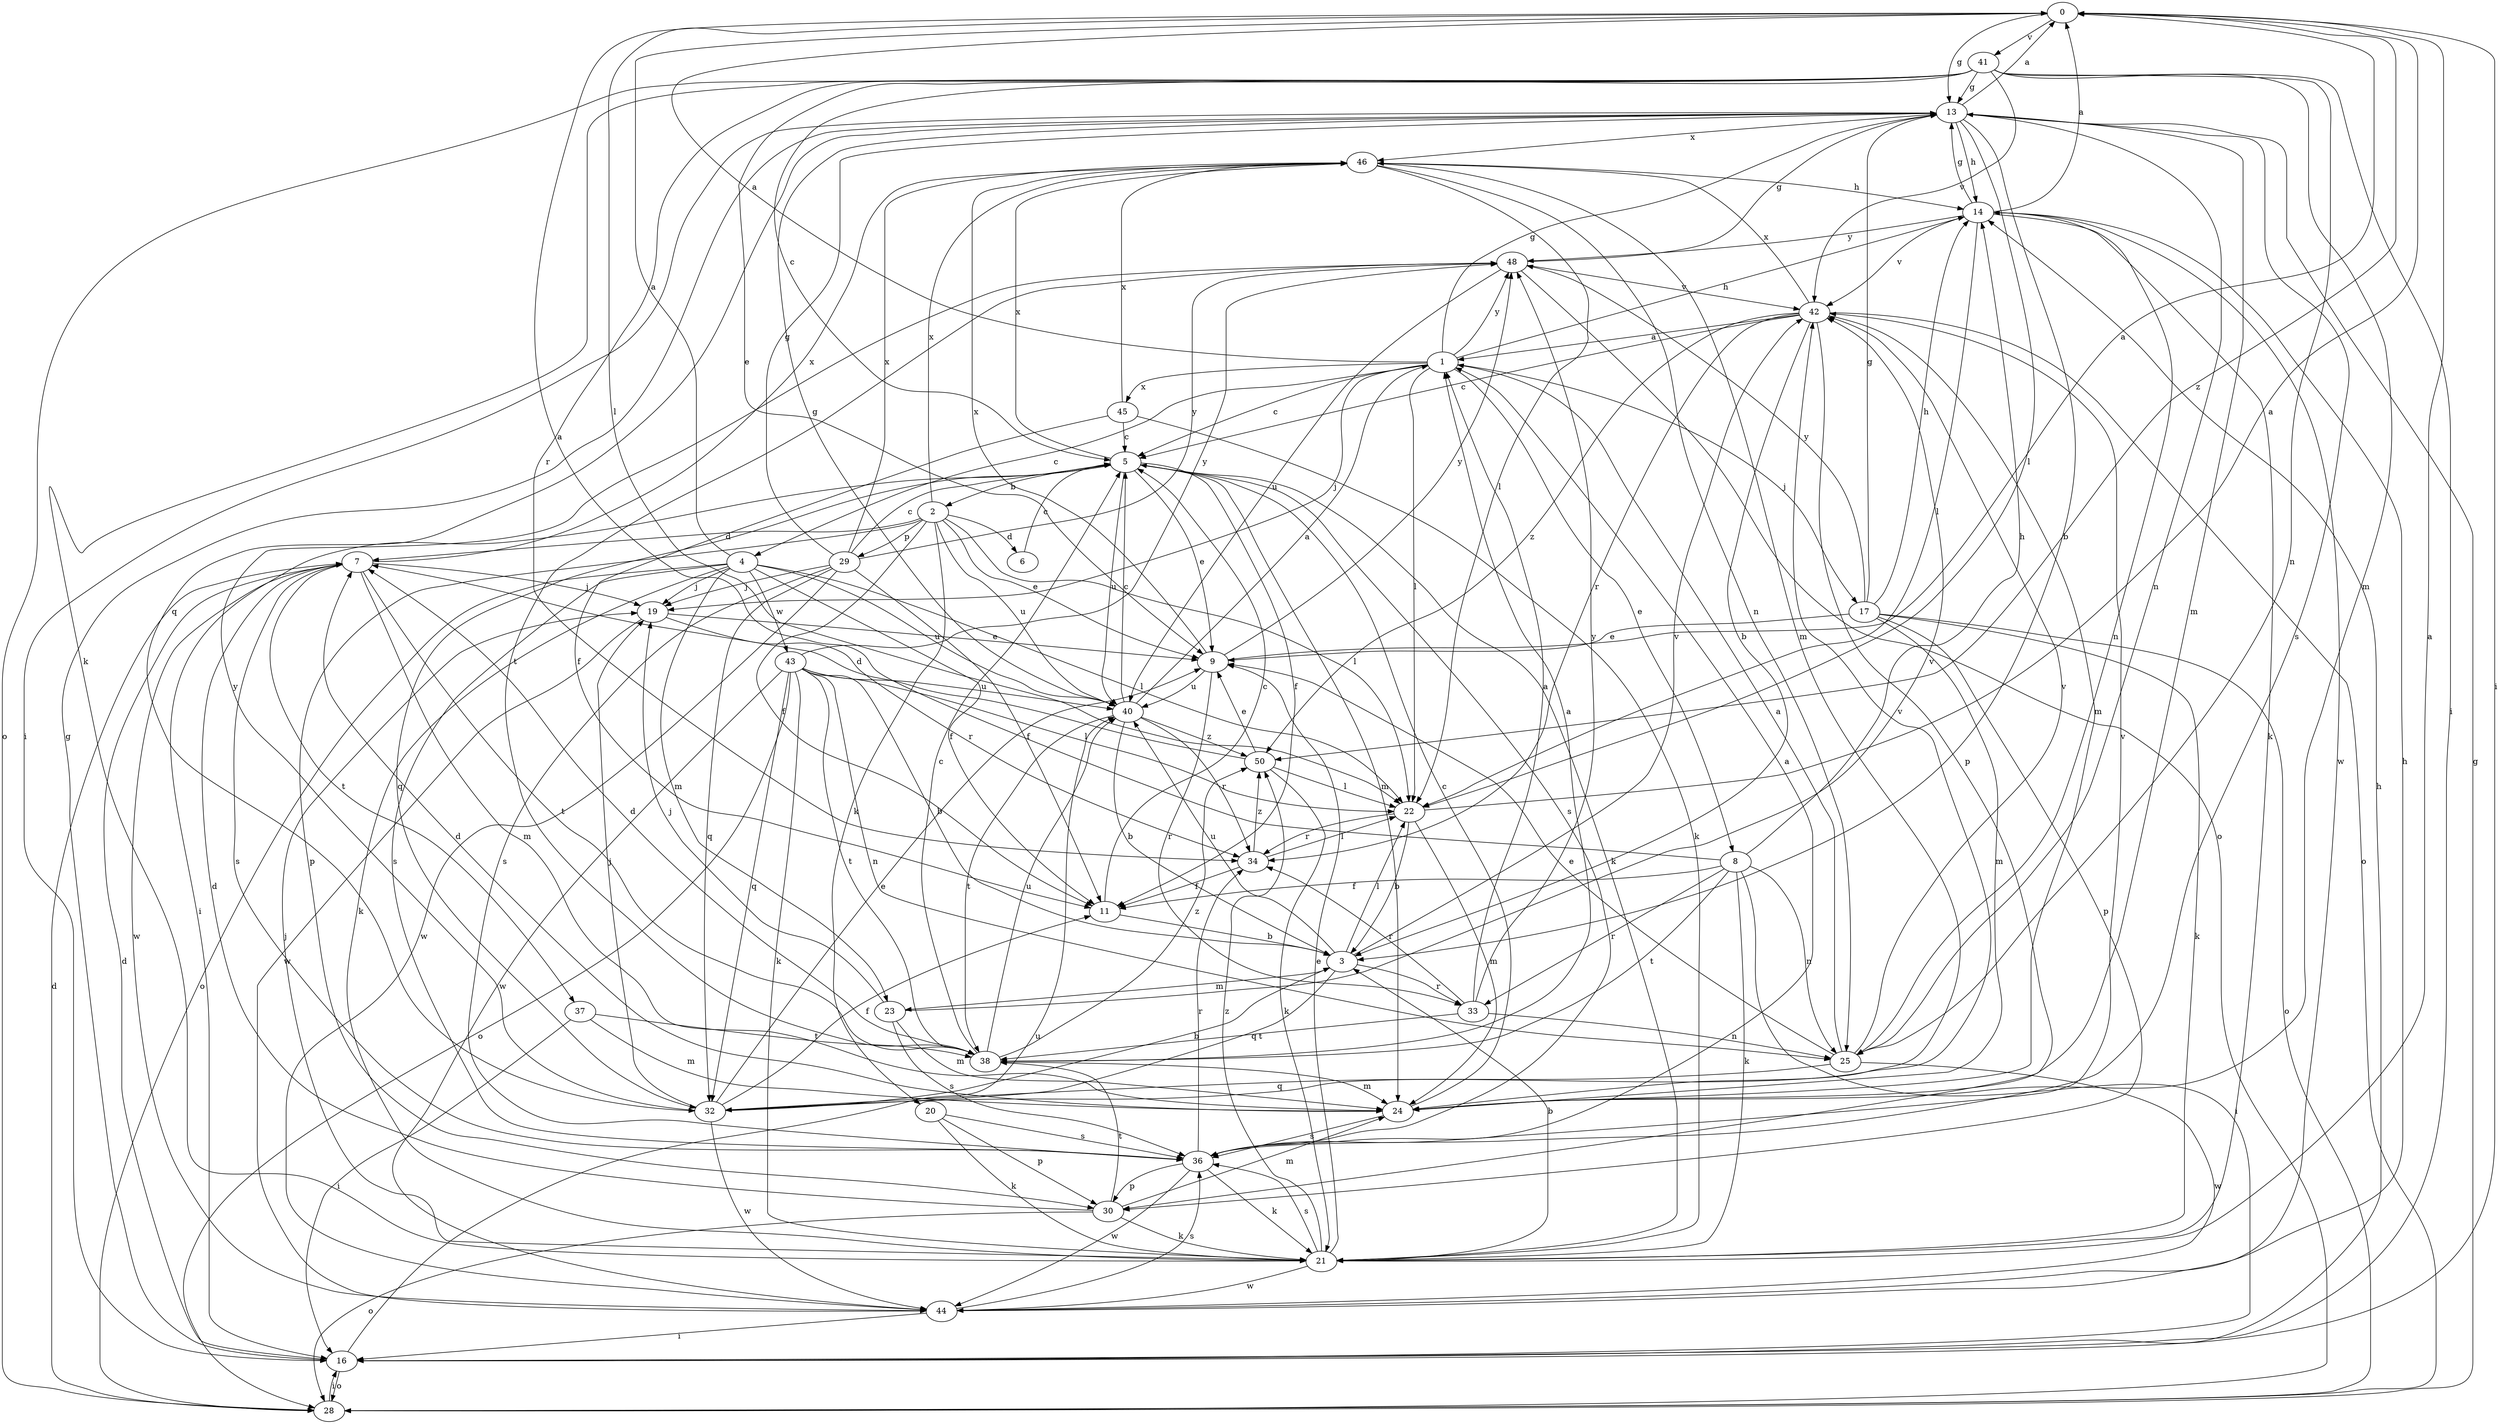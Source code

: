 strict digraph  {
0;
1;
2;
3;
4;
5;
6;
7;
8;
9;
11;
13;
14;
16;
17;
19;
20;
21;
22;
23;
24;
25;
28;
29;
30;
32;
33;
34;
36;
37;
38;
40;
41;
42;
43;
44;
45;
46;
48;
50;
0 -> 13  [label=g];
0 -> 16  [label=i];
0 -> 22  [label=l];
0 -> 41  [label=v];
0 -> 50  [label=z];
1 -> 0  [label=a];
1 -> 4  [label=c];
1 -> 5  [label=c];
1 -> 8  [label=e];
1 -> 13  [label=g];
1 -> 14  [label=h];
1 -> 17  [label=j];
1 -> 19  [label=j];
1 -> 22  [label=l];
1 -> 45  [label=x];
1 -> 48  [label=y];
2 -> 6  [label=d];
2 -> 7  [label=d];
2 -> 9  [label=e];
2 -> 11  [label=f];
2 -> 20  [label=k];
2 -> 22  [label=l];
2 -> 29  [label=p];
2 -> 30  [label=p];
2 -> 40  [label=u];
2 -> 46  [label=x];
3 -> 22  [label=l];
3 -> 23  [label=m];
3 -> 32  [label=q];
3 -> 33  [label=r];
3 -> 40  [label=u];
3 -> 42  [label=v];
4 -> 0  [label=a];
4 -> 11  [label=f];
4 -> 19  [label=j];
4 -> 21  [label=k];
4 -> 22  [label=l];
4 -> 23  [label=m];
4 -> 28  [label=o];
4 -> 36  [label=s];
4 -> 40  [label=u];
4 -> 43  [label=w];
5 -> 2  [label=b];
5 -> 9  [label=e];
5 -> 11  [label=f];
5 -> 16  [label=i];
5 -> 21  [label=k];
5 -> 24  [label=m];
5 -> 32  [label=q];
5 -> 36  [label=s];
5 -> 40  [label=u];
5 -> 46  [label=x];
6 -> 5  [label=c];
7 -> 19  [label=j];
7 -> 24  [label=m];
7 -> 36  [label=s];
7 -> 37  [label=t];
7 -> 38  [label=t];
7 -> 44  [label=w];
7 -> 46  [label=x];
8 -> 0  [label=a];
8 -> 11  [label=f];
8 -> 14  [label=h];
8 -> 16  [label=i];
8 -> 21  [label=k];
8 -> 25  [label=n];
8 -> 33  [label=r];
8 -> 38  [label=t];
9 -> 0  [label=a];
9 -> 33  [label=r];
9 -> 40  [label=u];
9 -> 46  [label=x];
9 -> 48  [label=y];
11 -> 3  [label=b];
11 -> 5  [label=c];
13 -> 0  [label=a];
13 -> 3  [label=b];
13 -> 14  [label=h];
13 -> 16  [label=i];
13 -> 22  [label=l];
13 -> 24  [label=m];
13 -> 25  [label=n];
13 -> 32  [label=q];
13 -> 36  [label=s];
13 -> 46  [label=x];
14 -> 0  [label=a];
14 -> 13  [label=g];
14 -> 21  [label=k];
14 -> 22  [label=l];
14 -> 25  [label=n];
14 -> 42  [label=v];
14 -> 44  [label=w];
14 -> 48  [label=y];
16 -> 7  [label=d];
16 -> 13  [label=g];
16 -> 14  [label=h];
16 -> 28  [label=o];
16 -> 40  [label=u];
17 -> 9  [label=e];
17 -> 13  [label=g];
17 -> 14  [label=h];
17 -> 21  [label=k];
17 -> 24  [label=m];
17 -> 28  [label=o];
17 -> 30  [label=p];
17 -> 48  [label=y];
19 -> 9  [label=e];
19 -> 34  [label=r];
19 -> 44  [label=w];
20 -> 21  [label=k];
20 -> 30  [label=p];
20 -> 36  [label=s];
21 -> 0  [label=a];
21 -> 3  [label=b];
21 -> 9  [label=e];
21 -> 19  [label=j];
21 -> 36  [label=s];
21 -> 44  [label=w];
21 -> 50  [label=z];
22 -> 0  [label=a];
22 -> 3  [label=b];
22 -> 24  [label=m];
22 -> 34  [label=r];
23 -> 19  [label=j];
23 -> 24  [label=m];
23 -> 36  [label=s];
23 -> 42  [label=v];
24 -> 5  [label=c];
24 -> 7  [label=d];
24 -> 36  [label=s];
25 -> 1  [label=a];
25 -> 9  [label=e];
25 -> 32  [label=q];
25 -> 42  [label=v];
25 -> 44  [label=w];
28 -> 7  [label=d];
28 -> 13  [label=g];
28 -> 16  [label=i];
29 -> 5  [label=c];
29 -> 11  [label=f];
29 -> 13  [label=g];
29 -> 19  [label=j];
29 -> 32  [label=q];
29 -> 36  [label=s];
29 -> 44  [label=w];
29 -> 46  [label=x];
29 -> 48  [label=y];
30 -> 7  [label=d];
30 -> 21  [label=k];
30 -> 24  [label=m];
30 -> 28  [label=o];
30 -> 38  [label=t];
32 -> 3  [label=b];
32 -> 9  [label=e];
32 -> 11  [label=f];
32 -> 19  [label=j];
32 -> 42  [label=v];
32 -> 44  [label=w];
32 -> 48  [label=y];
33 -> 1  [label=a];
33 -> 25  [label=n];
33 -> 34  [label=r];
33 -> 38  [label=t];
33 -> 48  [label=y];
34 -> 11  [label=f];
34 -> 22  [label=l];
34 -> 50  [label=z];
36 -> 1  [label=a];
36 -> 21  [label=k];
36 -> 30  [label=p];
36 -> 34  [label=r];
36 -> 42  [label=v];
36 -> 44  [label=w];
37 -> 16  [label=i];
37 -> 24  [label=m];
37 -> 38  [label=t];
38 -> 1  [label=a];
38 -> 5  [label=c];
38 -> 7  [label=d];
38 -> 24  [label=m];
38 -> 40  [label=u];
38 -> 50  [label=z];
40 -> 1  [label=a];
40 -> 3  [label=b];
40 -> 5  [label=c];
40 -> 13  [label=g];
40 -> 34  [label=r];
40 -> 38  [label=t];
40 -> 50  [label=z];
41 -> 5  [label=c];
41 -> 9  [label=e];
41 -> 13  [label=g];
41 -> 16  [label=i];
41 -> 21  [label=k];
41 -> 24  [label=m];
41 -> 25  [label=n];
41 -> 28  [label=o];
41 -> 34  [label=r];
41 -> 42  [label=v];
42 -> 1  [label=a];
42 -> 3  [label=b];
42 -> 5  [label=c];
42 -> 24  [label=m];
42 -> 28  [label=o];
42 -> 30  [label=p];
42 -> 34  [label=r];
42 -> 46  [label=x];
42 -> 50  [label=z];
43 -> 3  [label=b];
43 -> 21  [label=k];
43 -> 22  [label=l];
43 -> 25  [label=n];
43 -> 28  [label=o];
43 -> 32  [label=q];
43 -> 38  [label=t];
43 -> 40  [label=u];
43 -> 44  [label=w];
43 -> 48  [label=y];
44 -> 14  [label=h];
44 -> 16  [label=i];
44 -> 36  [label=s];
45 -> 5  [label=c];
45 -> 11  [label=f];
45 -> 21  [label=k];
45 -> 46  [label=x];
46 -> 14  [label=h];
46 -> 22  [label=l];
46 -> 24  [label=m];
46 -> 25  [label=n];
48 -> 13  [label=g];
48 -> 28  [label=o];
48 -> 38  [label=t];
48 -> 40  [label=u];
48 -> 42  [label=v];
50 -> 7  [label=d];
50 -> 9  [label=e];
50 -> 21  [label=k];
50 -> 22  [label=l];
}
